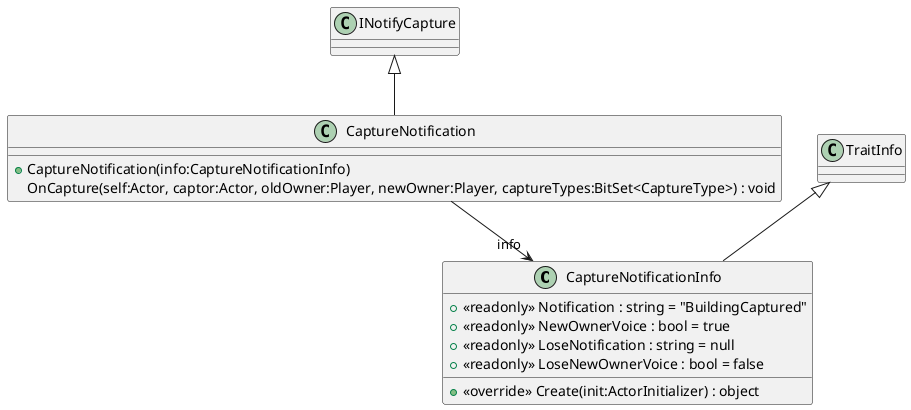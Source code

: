 @startuml
class CaptureNotificationInfo {
    + <<readonly>> Notification : string = "BuildingCaptured"
    + <<readonly>> NewOwnerVoice : bool = true
    + <<readonly>> LoseNotification : string = null
    + <<readonly>> LoseNewOwnerVoice : bool = false
    + <<override>> Create(init:ActorInitializer) : object
}
class CaptureNotification {
    + CaptureNotification(info:CaptureNotificationInfo)
    OnCapture(self:Actor, captor:Actor, oldOwner:Player, newOwner:Player, captureTypes:BitSet<CaptureType>) : void
}
TraitInfo <|-- CaptureNotificationInfo
INotifyCapture <|-- CaptureNotification
CaptureNotification --> "info" CaptureNotificationInfo
@enduml
